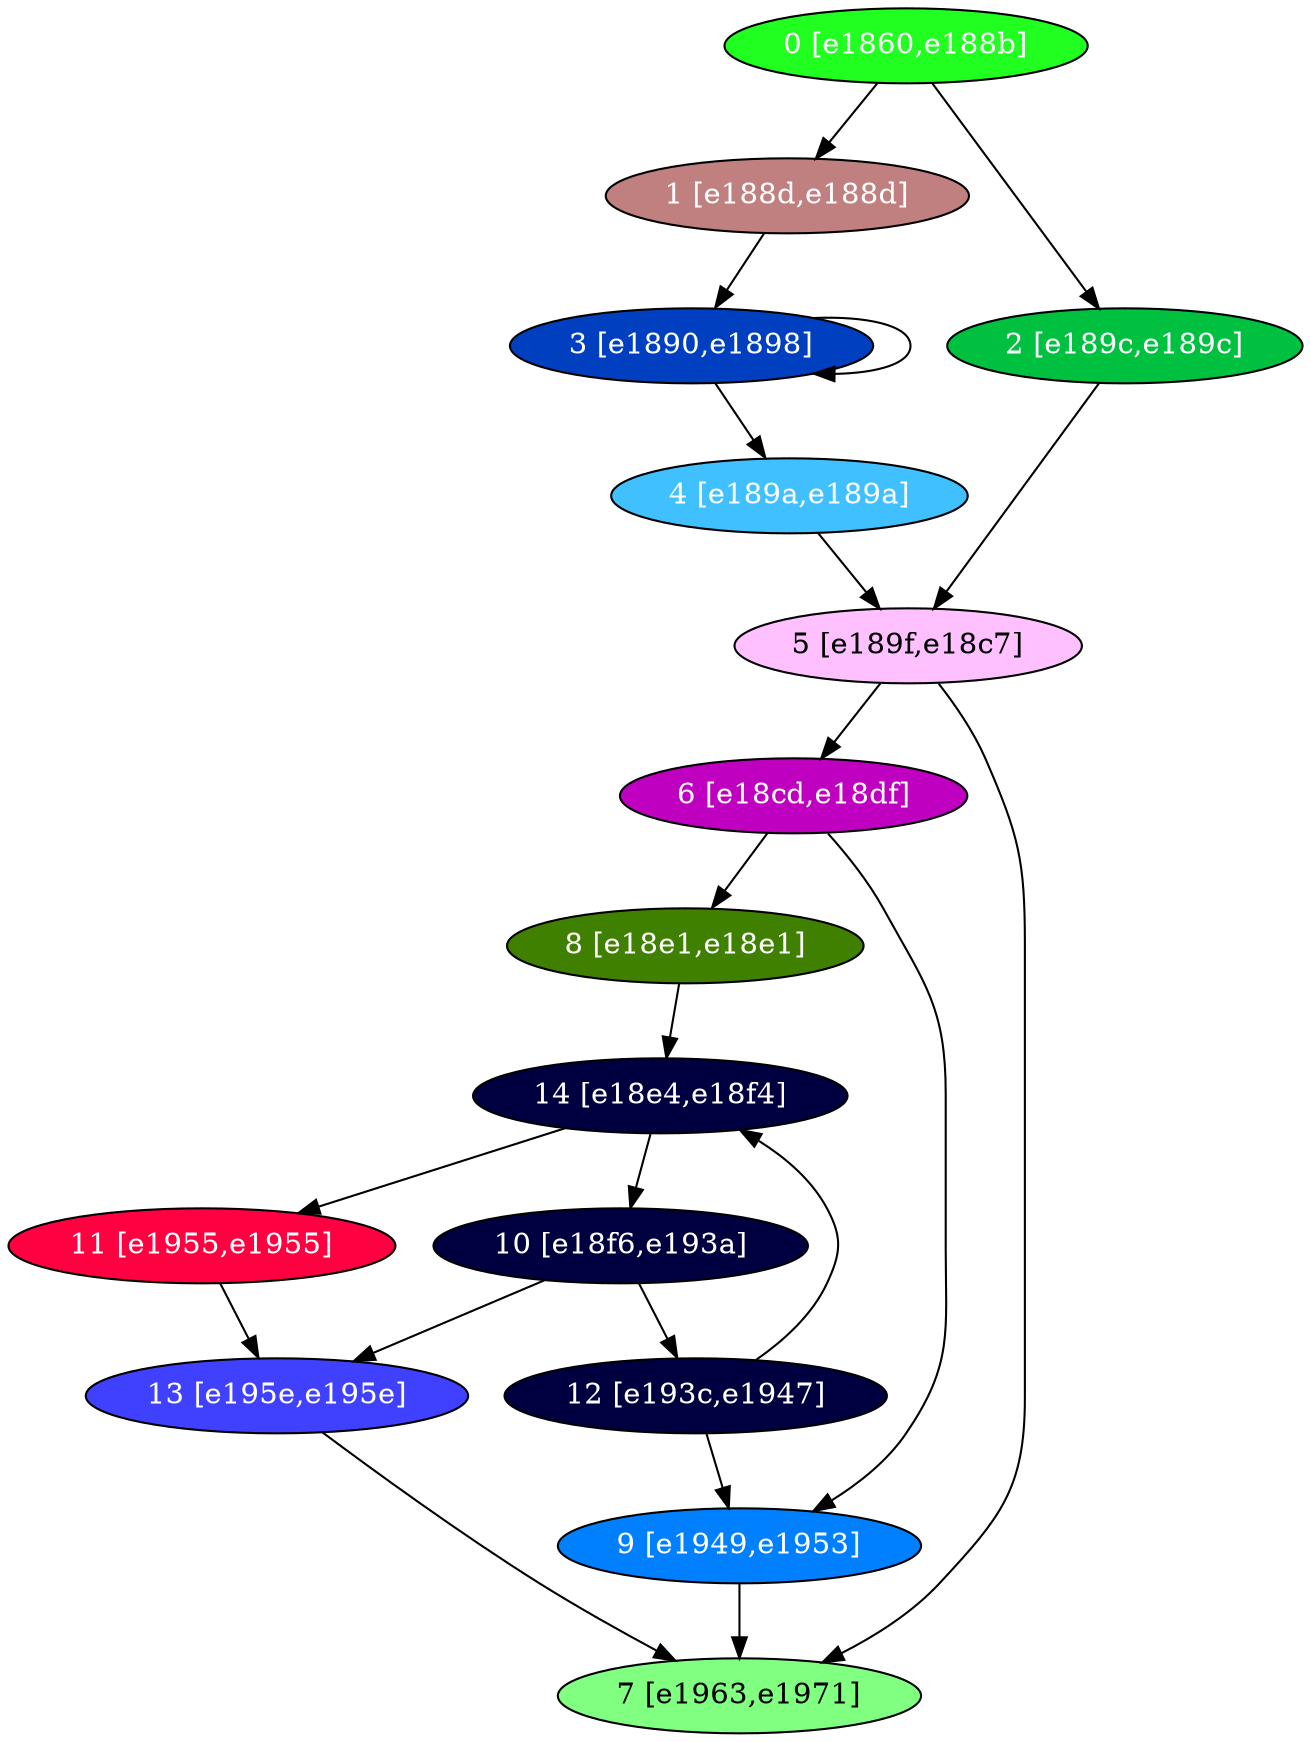 diGraph libnss3{
	libnss3_0  [style=filled fillcolor="#20FF20" fontcolor="#ffffff" shape=oval label="0 [e1860,e188b]"]
	libnss3_1  [style=filled fillcolor="#C08080" fontcolor="#ffffff" shape=oval label="1 [e188d,e188d]"]
	libnss3_2  [style=filled fillcolor="#00C040" fontcolor="#ffffff" shape=oval label="2 [e189c,e189c]"]
	libnss3_3  [style=filled fillcolor="#0040C0" fontcolor="#ffffff" shape=oval label="3 [e1890,e1898]"]
	libnss3_4  [style=filled fillcolor="#40C0FF" fontcolor="#ffffff" shape=oval label="4 [e189a,e189a]"]
	libnss3_5  [style=filled fillcolor="#FFC0FF" fontcolor="#000000" shape=oval label="5 [e189f,e18c7]"]
	libnss3_6  [style=filled fillcolor="#C000C0" fontcolor="#ffffff" shape=oval label="6 [e18cd,e18df]"]
	libnss3_7  [style=filled fillcolor="#80FF80" fontcolor="#000000" shape=oval label="7 [e1963,e1971]"]
	libnss3_8  [style=filled fillcolor="#408000" fontcolor="#ffffff" shape=oval label="8 [e18e1,e18e1]"]
	libnss3_9  [style=filled fillcolor="#0080FF" fontcolor="#ffffff" shape=oval label="9 [e1949,e1953]"]
	libnss3_a  [style=filled fillcolor="#000040" fontcolor="#ffffff" shape=oval label="10 [e18f6,e193a]"]
	libnss3_b  [style=filled fillcolor="#FF0040" fontcolor="#ffffff" shape=oval label="11 [e1955,e1955]"]
	libnss3_c  [style=filled fillcolor="#000040" fontcolor="#ffffff" shape=oval label="12 [e193c,e1947]"]
	libnss3_d  [style=filled fillcolor="#4040FF" fontcolor="#ffffff" shape=oval label="13 [e195e,e195e]"]
	libnss3_e  [style=filled fillcolor="#000040" fontcolor="#ffffff" shape=oval label="14 [e18e4,e18f4]"]

	libnss3_0 -> libnss3_1
	libnss3_0 -> libnss3_2
	libnss3_1 -> libnss3_3
	libnss3_2 -> libnss3_5
	libnss3_3 -> libnss3_3
	libnss3_3 -> libnss3_4
	libnss3_4 -> libnss3_5
	libnss3_5 -> libnss3_6
	libnss3_5 -> libnss3_7
	libnss3_6 -> libnss3_8
	libnss3_6 -> libnss3_9
	libnss3_8 -> libnss3_e
	libnss3_9 -> libnss3_7
	libnss3_a -> libnss3_c
	libnss3_a -> libnss3_d
	libnss3_b -> libnss3_d
	libnss3_c -> libnss3_9
	libnss3_c -> libnss3_e
	libnss3_d -> libnss3_7
	libnss3_e -> libnss3_a
	libnss3_e -> libnss3_b
}
